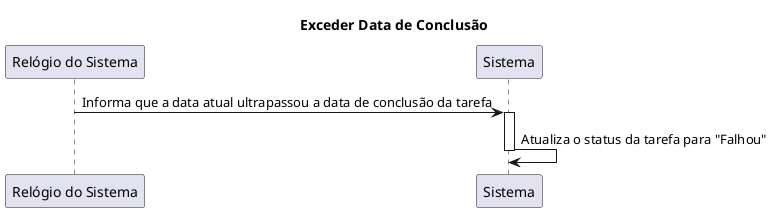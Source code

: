 @startuml
title Exceder Data de Conclusão

participant "Relógio do Sistema" as Clock
participant Sistema

Clock -> Sistema: Informa que a data atual ultrapassou a data de conclusão da tarefa
activate Sistema
Sistema -> Sistema: Atualiza o status da tarefa para "Falhou"
deactivate Sistema
@enduml
